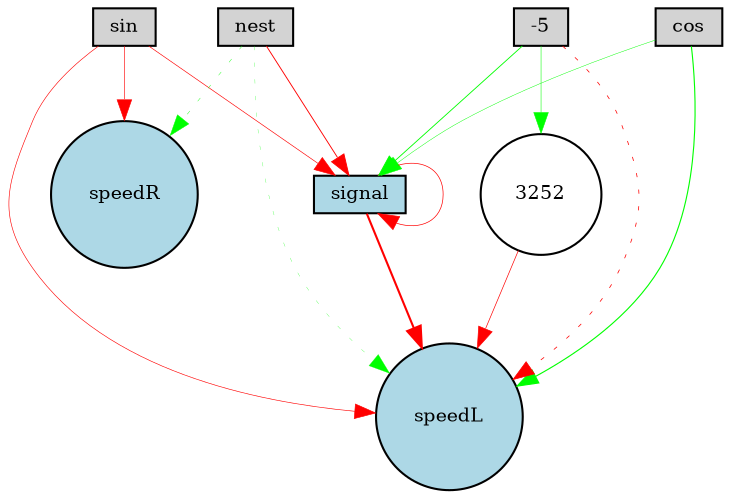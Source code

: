 digraph {
	node [fontsize=9 height=0.2 shape=circle width=0.2]
	cos [fillcolor=lightgray shape=box style=filled]
	sin [fillcolor=lightgray shape=box style=filled]
	nest [fillcolor=lightgray shape=box style=filled]
	signal [fillcolor=lightgray shape=box style=filled]
	-5 [fillcolor=lightgray shape=box style=filled]
	speedL [fillcolor=lightblue style=filled]
	speedR [fillcolor=lightblue style=filled]
	signal [fillcolor=lightblue style=filled]
	3252 [fillcolor=white style=filled]
	-5 -> speedL [color=red penwidth=0.36252789450397216 style=dotted]
	sin -> speedR [color=red penwidth=0.29797290663438536 style=solid]
	sin -> signal [color=red penwidth=0.3044389213245514 style=solid]
	-5 -> 3252 [color=green penwidth=0.2604943313042574 style=solid]
	cos -> speedL [color=green penwidth=0.5373576711846281 style=solid]
	nest -> speedR [color=green penwidth=0.1942149946693815 style=dotted]
	cos -> signal [color=green penwidth=0.21376982604702138 style=solid]
	nest -> speedL [color=green penwidth=0.12681431542478613 style=dotted]
	3252 -> speedL [color=red penwidth=0.32481665303236884 style=solid]
	signal -> signal [color=red penwidth=0.3336102431203979 style=solid]
	nest -> signal [color=red penwidth=0.4407819990906453 style=solid]
	signal -> speedL [color=red penwidth=1.0019723785482024 style=solid]
	-5 -> signal [color=green penwidth=0.421415415735061 style=solid]
	sin -> speedL [color=red penwidth=0.29391179210289564 style=solid]
}
